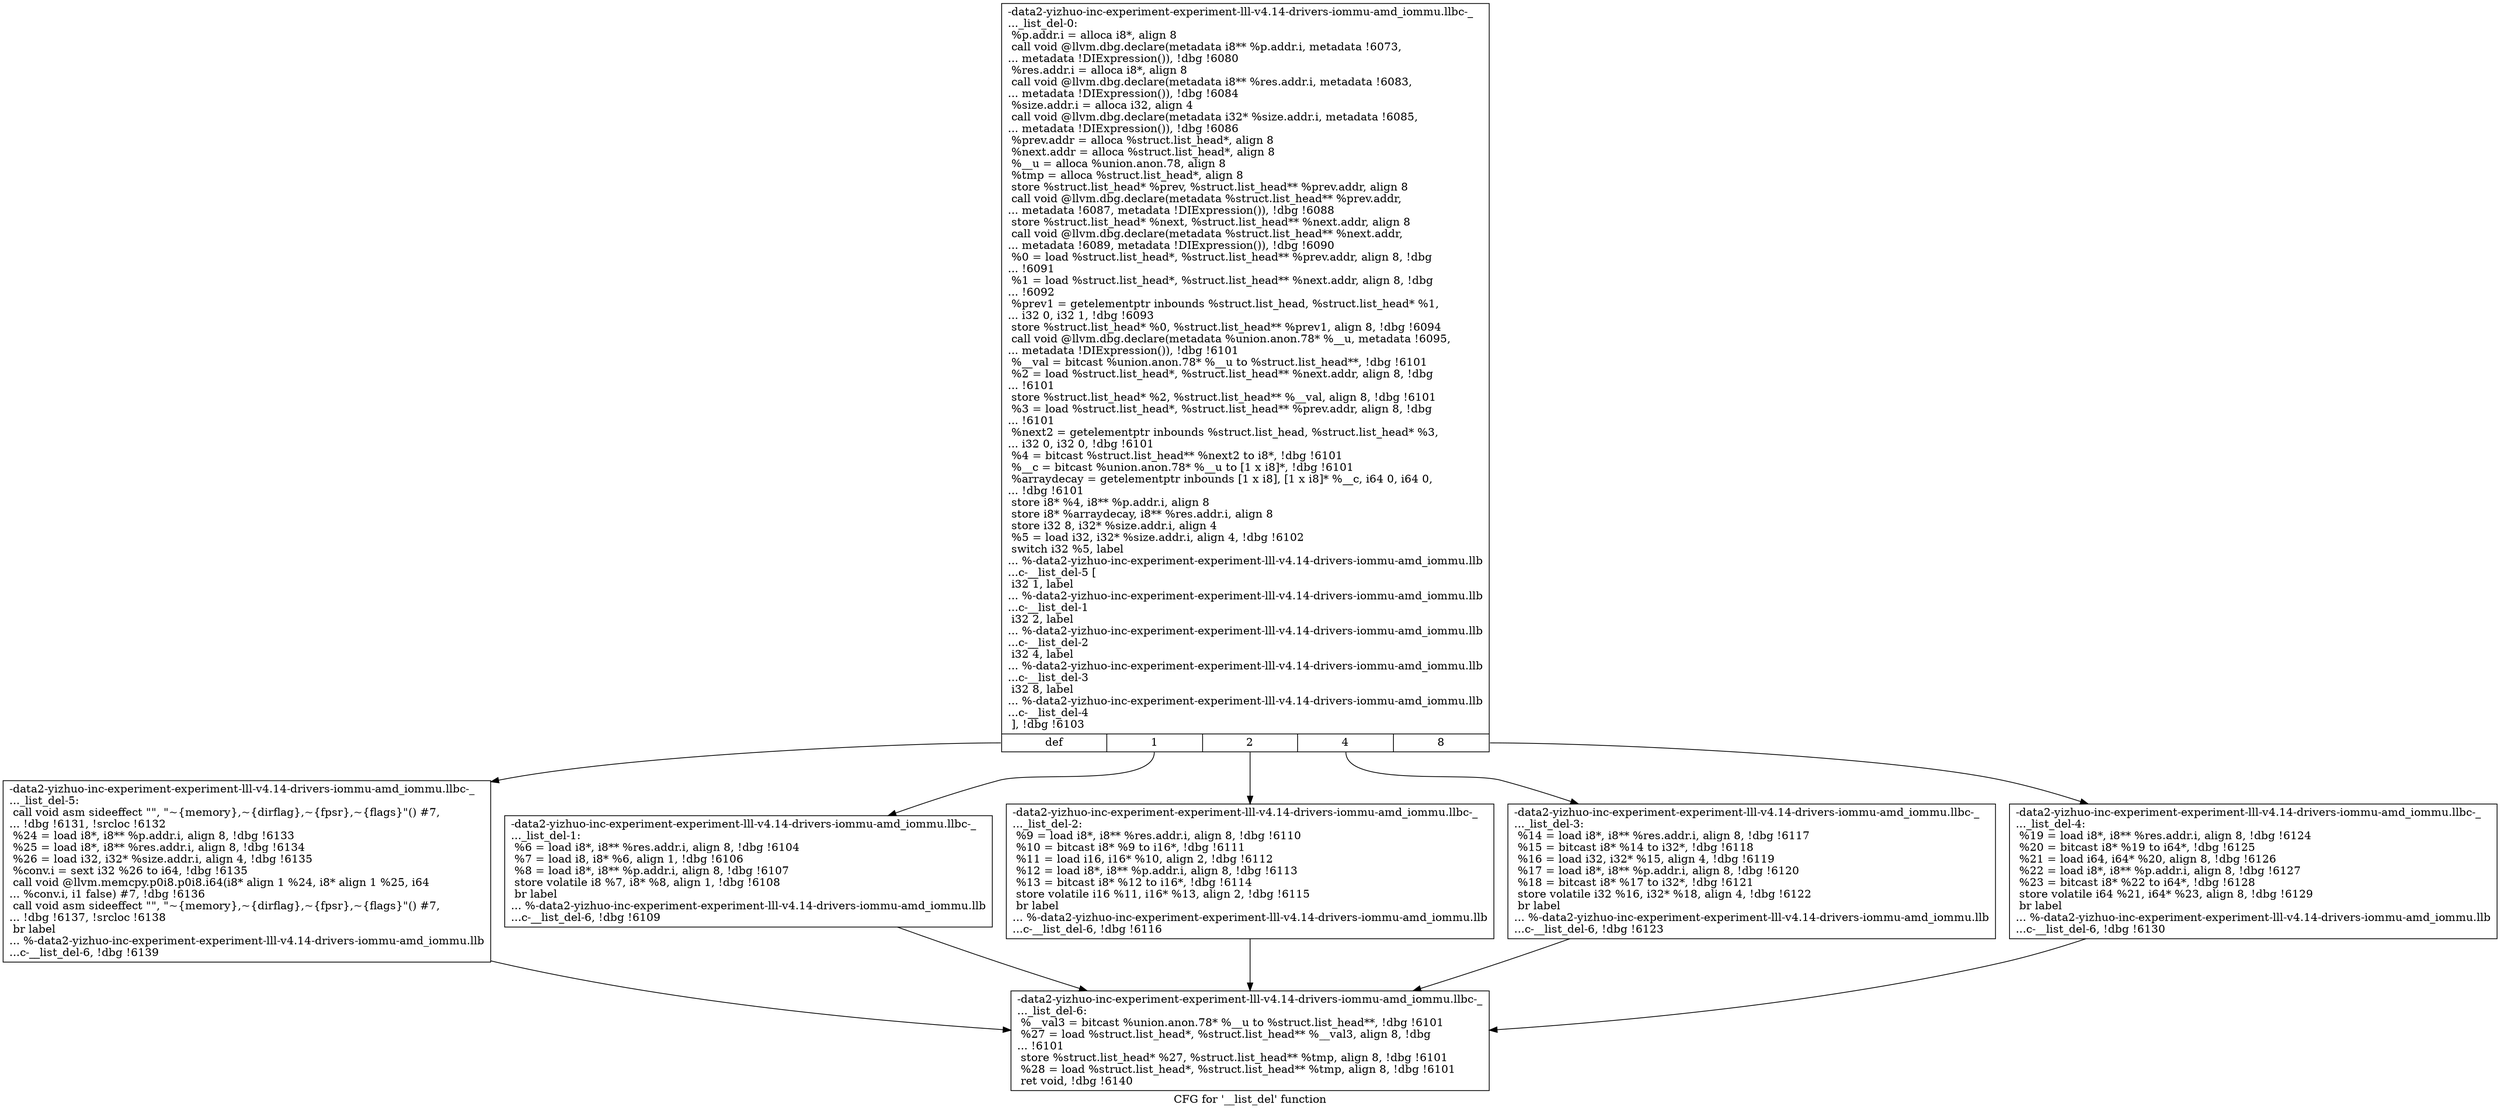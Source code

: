 digraph "CFG for '__list_del' function" {
	label="CFG for '__list_del' function";

	Node0x561b946c48e0 [shape=record,label="{-data2-yizhuo-inc-experiment-experiment-lll-v4.14-drivers-iommu-amd_iommu.llbc-_\l..._list_del-0:\l  %p.addr.i = alloca i8*, align 8\l  call void @llvm.dbg.declare(metadata i8** %p.addr.i, metadata !6073,\l... metadata !DIExpression()), !dbg !6080\l  %res.addr.i = alloca i8*, align 8\l  call void @llvm.dbg.declare(metadata i8** %res.addr.i, metadata !6083,\l... metadata !DIExpression()), !dbg !6084\l  %size.addr.i = alloca i32, align 4\l  call void @llvm.dbg.declare(metadata i32* %size.addr.i, metadata !6085,\l... metadata !DIExpression()), !dbg !6086\l  %prev.addr = alloca %struct.list_head*, align 8\l  %next.addr = alloca %struct.list_head*, align 8\l  %__u = alloca %union.anon.78, align 8\l  %tmp = alloca %struct.list_head*, align 8\l  store %struct.list_head* %prev, %struct.list_head** %prev.addr, align 8\l  call void @llvm.dbg.declare(metadata %struct.list_head** %prev.addr,\l... metadata !6087, metadata !DIExpression()), !dbg !6088\l  store %struct.list_head* %next, %struct.list_head** %next.addr, align 8\l  call void @llvm.dbg.declare(metadata %struct.list_head** %next.addr,\l... metadata !6089, metadata !DIExpression()), !dbg !6090\l  %0 = load %struct.list_head*, %struct.list_head** %prev.addr, align 8, !dbg\l... !6091\l  %1 = load %struct.list_head*, %struct.list_head** %next.addr, align 8, !dbg\l... !6092\l  %prev1 = getelementptr inbounds %struct.list_head, %struct.list_head* %1,\l... i32 0, i32 1, !dbg !6093\l  store %struct.list_head* %0, %struct.list_head** %prev1, align 8, !dbg !6094\l  call void @llvm.dbg.declare(metadata %union.anon.78* %__u, metadata !6095,\l... metadata !DIExpression()), !dbg !6101\l  %__val = bitcast %union.anon.78* %__u to %struct.list_head**, !dbg !6101\l  %2 = load %struct.list_head*, %struct.list_head** %next.addr, align 8, !dbg\l... !6101\l  store %struct.list_head* %2, %struct.list_head** %__val, align 8, !dbg !6101\l  %3 = load %struct.list_head*, %struct.list_head** %prev.addr, align 8, !dbg\l... !6101\l  %next2 = getelementptr inbounds %struct.list_head, %struct.list_head* %3,\l... i32 0, i32 0, !dbg !6101\l  %4 = bitcast %struct.list_head** %next2 to i8*, !dbg !6101\l  %__c = bitcast %union.anon.78* %__u to [1 x i8]*, !dbg !6101\l  %arraydecay = getelementptr inbounds [1 x i8], [1 x i8]* %__c, i64 0, i64 0,\l... !dbg !6101\l  store i8* %4, i8** %p.addr.i, align 8\l  store i8* %arraydecay, i8** %res.addr.i, align 8\l  store i32 8, i32* %size.addr.i, align 4\l  %5 = load i32, i32* %size.addr.i, align 4, !dbg !6102\l  switch i32 %5, label\l... %-data2-yizhuo-inc-experiment-experiment-lll-v4.14-drivers-iommu-amd_iommu.llb\l...c-__list_del-5 [\l    i32 1, label\l... %-data2-yizhuo-inc-experiment-experiment-lll-v4.14-drivers-iommu-amd_iommu.llb\l...c-__list_del-1\l    i32 2, label\l... %-data2-yizhuo-inc-experiment-experiment-lll-v4.14-drivers-iommu-amd_iommu.llb\l...c-__list_del-2\l    i32 4, label\l... %-data2-yizhuo-inc-experiment-experiment-lll-v4.14-drivers-iommu-amd_iommu.llb\l...c-__list_del-3\l    i32 8, label\l... %-data2-yizhuo-inc-experiment-experiment-lll-v4.14-drivers-iommu-amd_iommu.llb\l...c-__list_del-4\l  ], !dbg !6103\l|{<s0>def|<s1>1|<s2>2|<s3>4|<s4>8}}"];
	Node0x561b946c48e0:s0 -> Node0x561b946c5a20;
	Node0x561b946c48e0:s1 -> Node0x561b946c58e0;
	Node0x561b946c48e0:s2 -> Node0x561b946c5930;
	Node0x561b946c48e0:s3 -> Node0x561b946c5980;
	Node0x561b946c48e0:s4 -> Node0x561b946c59d0;
	Node0x561b946c58e0 [shape=record,label="{-data2-yizhuo-inc-experiment-experiment-lll-v4.14-drivers-iommu-amd_iommu.llbc-_\l..._list_del-1: \l  %6 = load i8*, i8** %res.addr.i, align 8, !dbg !6104\l  %7 = load i8, i8* %6, align 1, !dbg !6106\l  %8 = load i8*, i8** %p.addr.i, align 8, !dbg !6107\l  store volatile i8 %7, i8* %8, align 1, !dbg !6108\l  br label\l... %-data2-yizhuo-inc-experiment-experiment-lll-v4.14-drivers-iommu-amd_iommu.llb\l...c-__list_del-6, !dbg !6109\l}"];
	Node0x561b946c58e0 -> Node0x561b946c5a70;
	Node0x561b946c5930 [shape=record,label="{-data2-yizhuo-inc-experiment-experiment-lll-v4.14-drivers-iommu-amd_iommu.llbc-_\l..._list_del-2: \l  %9 = load i8*, i8** %res.addr.i, align 8, !dbg !6110\l  %10 = bitcast i8* %9 to i16*, !dbg !6111\l  %11 = load i16, i16* %10, align 2, !dbg !6112\l  %12 = load i8*, i8** %p.addr.i, align 8, !dbg !6113\l  %13 = bitcast i8* %12 to i16*, !dbg !6114\l  store volatile i16 %11, i16* %13, align 2, !dbg !6115\l  br label\l... %-data2-yizhuo-inc-experiment-experiment-lll-v4.14-drivers-iommu-amd_iommu.llb\l...c-__list_del-6, !dbg !6116\l}"];
	Node0x561b946c5930 -> Node0x561b946c5a70;
	Node0x561b946c5980 [shape=record,label="{-data2-yizhuo-inc-experiment-experiment-lll-v4.14-drivers-iommu-amd_iommu.llbc-_\l..._list_del-3: \l  %14 = load i8*, i8** %res.addr.i, align 8, !dbg !6117\l  %15 = bitcast i8* %14 to i32*, !dbg !6118\l  %16 = load i32, i32* %15, align 4, !dbg !6119\l  %17 = load i8*, i8** %p.addr.i, align 8, !dbg !6120\l  %18 = bitcast i8* %17 to i32*, !dbg !6121\l  store volatile i32 %16, i32* %18, align 4, !dbg !6122\l  br label\l... %-data2-yizhuo-inc-experiment-experiment-lll-v4.14-drivers-iommu-amd_iommu.llb\l...c-__list_del-6, !dbg !6123\l}"];
	Node0x561b946c5980 -> Node0x561b946c5a70;
	Node0x561b946c59d0 [shape=record,label="{-data2-yizhuo-inc-experiment-experiment-lll-v4.14-drivers-iommu-amd_iommu.llbc-_\l..._list_del-4: \l  %19 = load i8*, i8** %res.addr.i, align 8, !dbg !6124\l  %20 = bitcast i8* %19 to i64*, !dbg !6125\l  %21 = load i64, i64* %20, align 8, !dbg !6126\l  %22 = load i8*, i8** %p.addr.i, align 8, !dbg !6127\l  %23 = bitcast i8* %22 to i64*, !dbg !6128\l  store volatile i64 %21, i64* %23, align 8, !dbg !6129\l  br label\l... %-data2-yizhuo-inc-experiment-experiment-lll-v4.14-drivers-iommu-amd_iommu.llb\l...c-__list_del-6, !dbg !6130\l}"];
	Node0x561b946c59d0 -> Node0x561b946c5a70;
	Node0x561b946c5a20 [shape=record,label="{-data2-yizhuo-inc-experiment-experiment-lll-v4.14-drivers-iommu-amd_iommu.llbc-_\l..._list_del-5: \l  call void asm sideeffect \"\", \"~\{memory\},~\{dirflag\},~\{fpsr\},~\{flags\}\"() #7,\l... !dbg !6131, !srcloc !6132\l  %24 = load i8*, i8** %p.addr.i, align 8, !dbg !6133\l  %25 = load i8*, i8** %res.addr.i, align 8, !dbg !6134\l  %26 = load i32, i32* %size.addr.i, align 4, !dbg !6135\l  %conv.i = sext i32 %26 to i64, !dbg !6135\l  call void @llvm.memcpy.p0i8.p0i8.i64(i8* align 1 %24, i8* align 1 %25, i64\l... %conv.i, i1 false) #7, !dbg !6136\l  call void asm sideeffect \"\", \"~\{memory\},~\{dirflag\},~\{fpsr\},~\{flags\}\"() #7,\l... !dbg !6137, !srcloc !6138\l  br label\l... %-data2-yizhuo-inc-experiment-experiment-lll-v4.14-drivers-iommu-amd_iommu.llb\l...c-__list_del-6, !dbg !6139\l}"];
	Node0x561b946c5a20 -> Node0x561b946c5a70;
	Node0x561b946c5a70 [shape=record,label="{-data2-yizhuo-inc-experiment-experiment-lll-v4.14-drivers-iommu-amd_iommu.llbc-_\l..._list_del-6: \l  %__val3 = bitcast %union.anon.78* %__u to %struct.list_head**, !dbg !6101\l  %27 = load %struct.list_head*, %struct.list_head** %__val3, align 8, !dbg\l... !6101\l  store %struct.list_head* %27, %struct.list_head** %tmp, align 8, !dbg !6101\l  %28 = load %struct.list_head*, %struct.list_head** %tmp, align 8, !dbg !6101\l  ret void, !dbg !6140\l}"];
}
